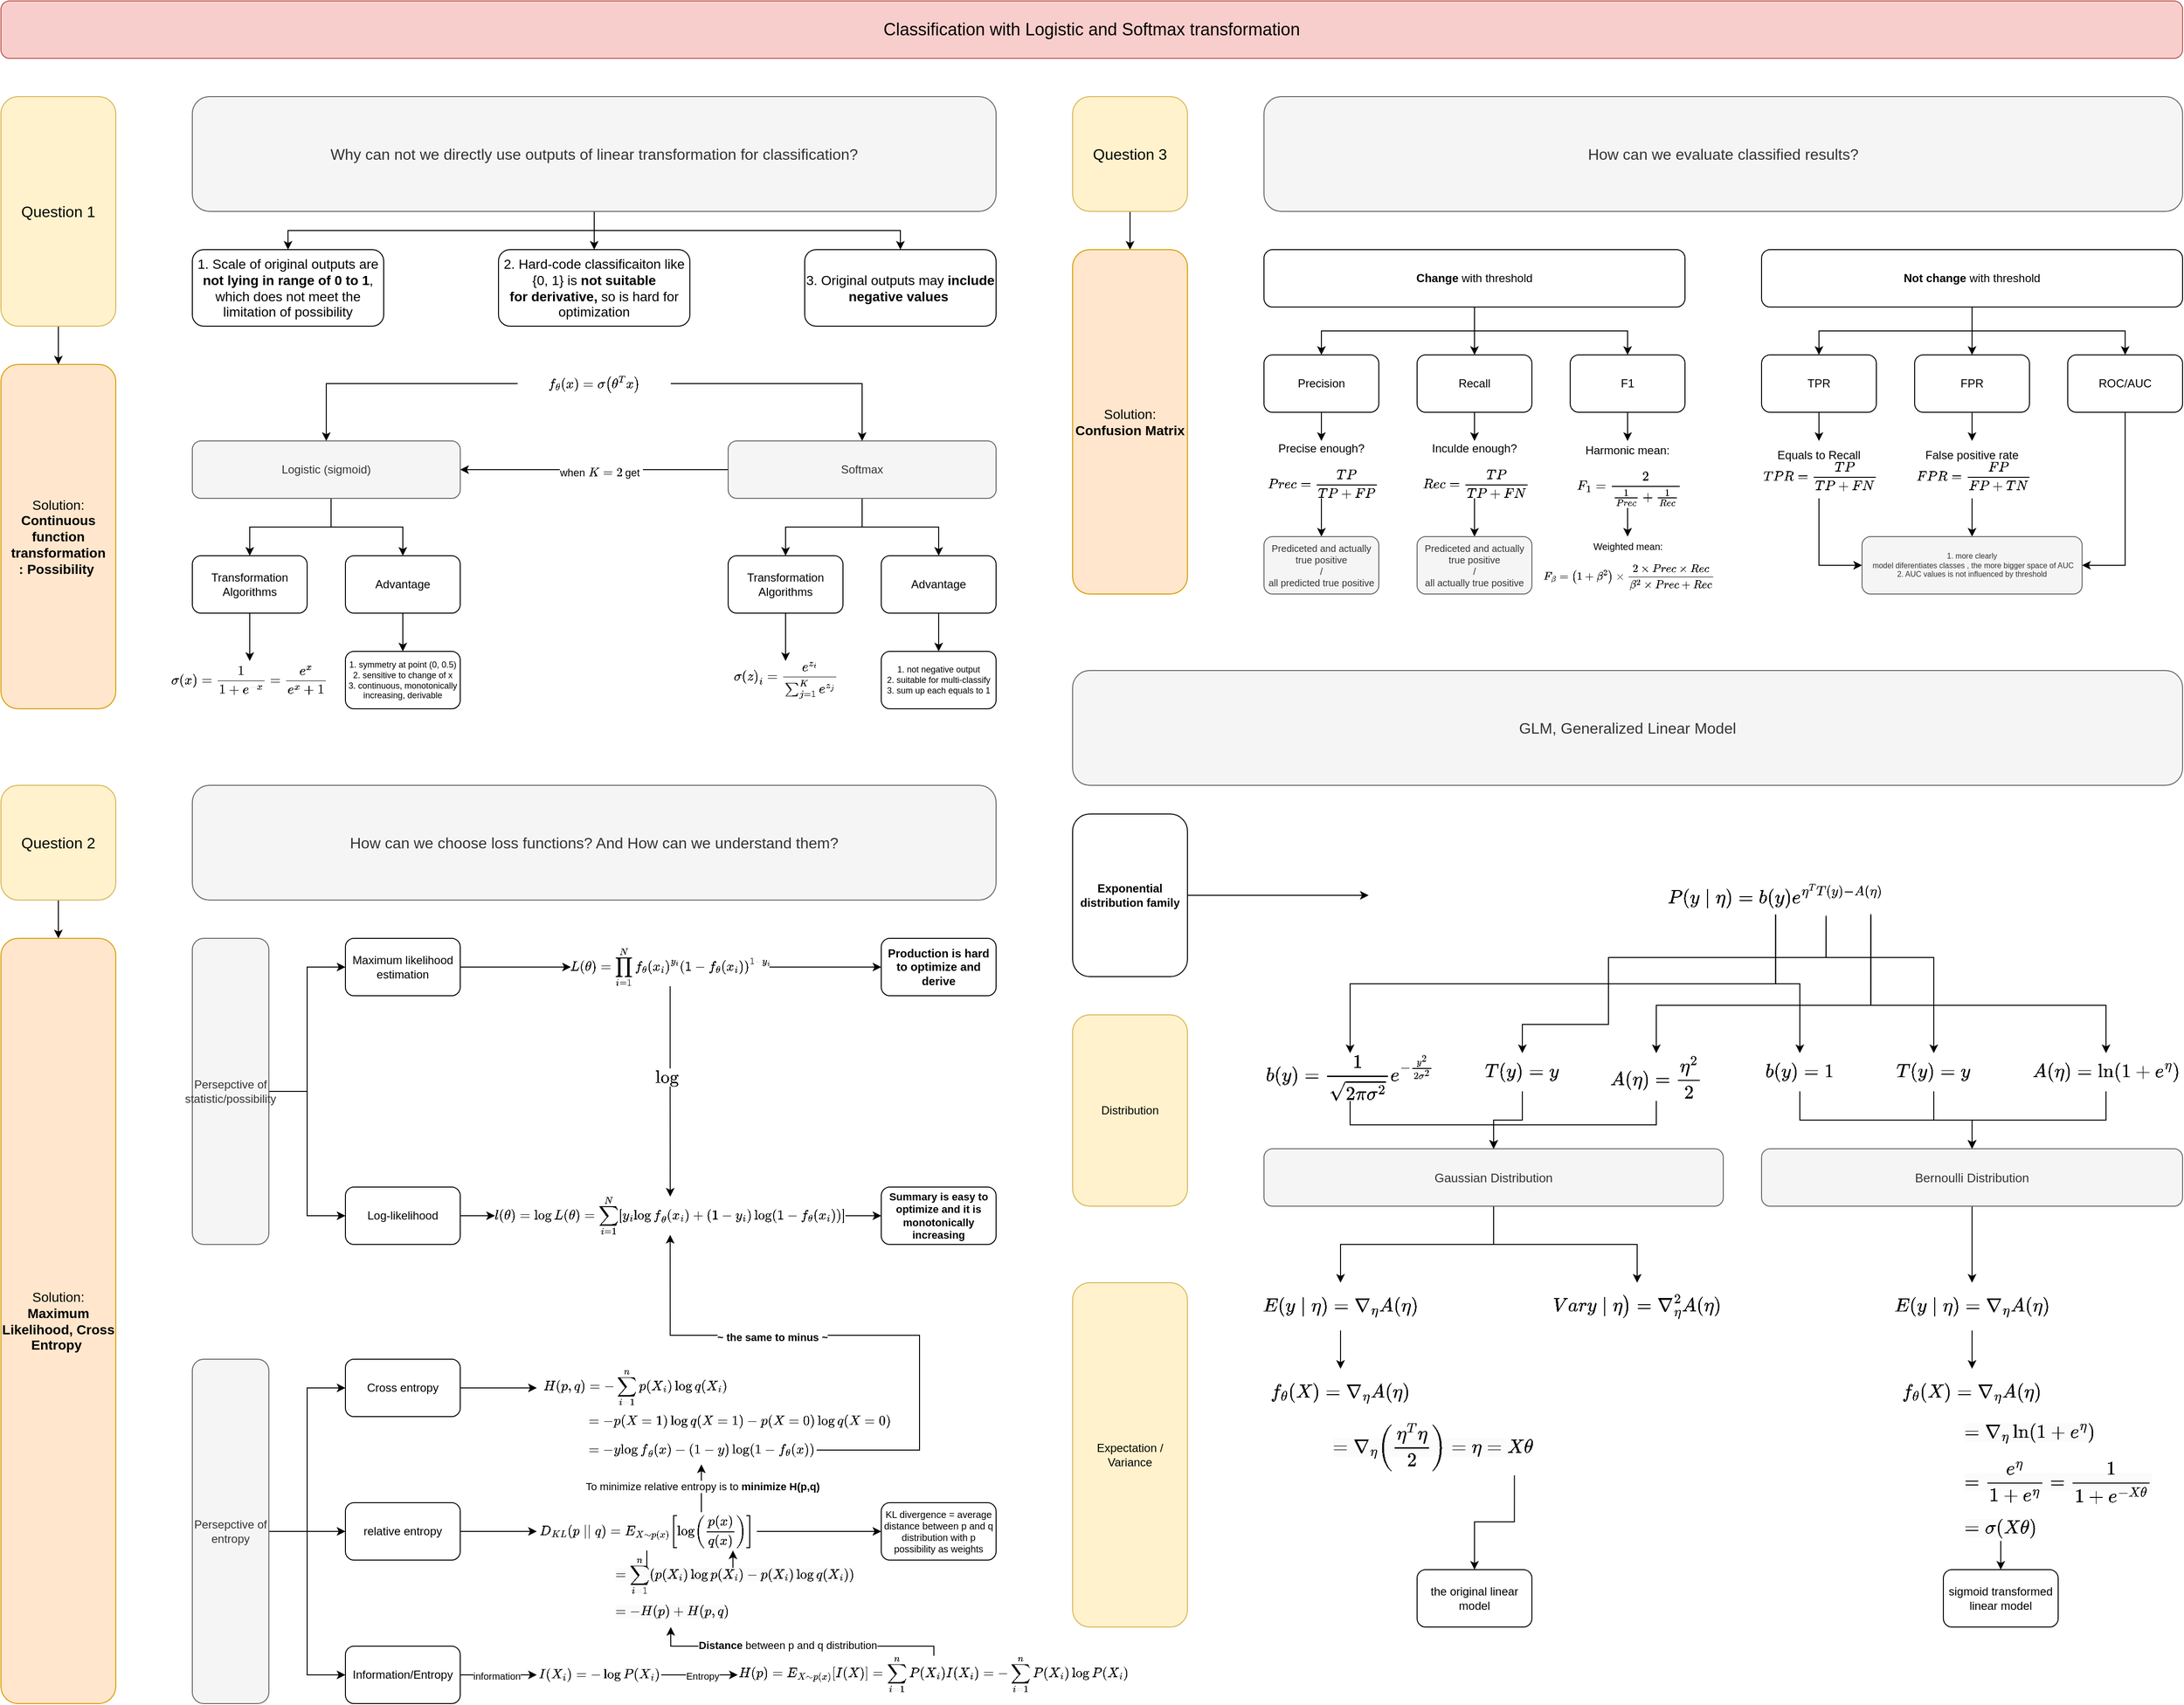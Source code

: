 <mxfile version="21.6.1" type="device">
  <diagram name="第 1 页" id="qaRzX7sJMQZzMvLnQVBK">
    <mxGraphModel dx="3015" dy="2023" grid="1" gridSize="10" guides="1" tooltips="1" connect="1" arrows="1" fold="1" page="1" pageScale="1" pageWidth="1200" pageHeight="1920" math="1" shadow="0">
      <root>
        <mxCell id="0" />
        <mxCell id="1" parent="0" />
        <mxCell id="JyESMGR1FMFt-hgIbmDr-1" value="Classification with Logistic and Softmax transformation" style="rounded=1;whiteSpace=wrap;html=1;fillColor=#f8cecc;strokeColor=#b85450;fontSize=18;" parent="1" vertex="1">
          <mxGeometry x="80" y="60" width="2280" height="60" as="geometry" />
        </mxCell>
        <mxCell id="UMIZUz7pqK34iPIecO-G-1" value="Solution: &lt;b&gt;Continuous function t&lt;/b&gt;&lt;b style=&quot;border-color: var(--border-color);&quot;&gt;ransformation&lt;/b&gt;&lt;b&gt;&lt;br&gt;: Possibility&amp;nbsp;&lt;/b&gt;" style="rounded=1;whiteSpace=wrap;html=1;fontSize=14;fillColor=#ffe6cc;strokeColor=#d79b00;" parent="1" vertex="1">
          <mxGeometry x="80" y="440" width="120" height="360" as="geometry" />
        </mxCell>
        <mxCell id="UMIZUz7pqK34iPIecO-G-20" style="edgeStyle=orthogonalEdgeStyle;rounded=0;orthogonalLoop=1;jettySize=auto;html=1;entryX=0.5;entryY=0;entryDx=0;entryDy=0;" parent="1" source="UMIZUz7pqK34iPIecO-G-2" target="UMIZUz7pqK34iPIecO-G-7" edge="1">
          <mxGeometry relative="1" as="geometry">
            <Array as="points">
              <mxPoint x="425" y="610" />
              <mxPoint x="340" y="610" />
            </Array>
          </mxGeometry>
        </mxCell>
        <mxCell id="R5TpoAec_WrSi-mY6hYa-9" style="edgeStyle=orthogonalEdgeStyle;rounded=0;orthogonalLoop=1;jettySize=auto;html=1;entryX=0.5;entryY=0;entryDx=0;entryDy=0;" parent="1" source="UMIZUz7pqK34iPIecO-G-2" target="R5TpoAec_WrSi-mY6hYa-8" edge="1">
          <mxGeometry relative="1" as="geometry">
            <Array as="points">
              <mxPoint x="425" y="610" />
              <mxPoint x="500" y="610" />
            </Array>
          </mxGeometry>
        </mxCell>
        <mxCell id="UMIZUz7pqK34iPIecO-G-2" value="Logistic (sigmoid)" style="rounded=1;whiteSpace=wrap;html=1;fillColor=#f5f5f5;fontColor=#333333;strokeColor=#666666;" parent="1" vertex="1">
          <mxGeometry x="280" y="520" width="280" height="60" as="geometry" />
        </mxCell>
        <mxCell id="R5TpoAec_WrSi-mY6hYa-14" style="edgeStyle=orthogonalEdgeStyle;rounded=0;orthogonalLoop=1;jettySize=auto;html=1;entryX=0.5;entryY=0;entryDx=0;entryDy=0;" parent="1" source="UMIZUz7pqK34iPIecO-G-3" target="R5TpoAec_WrSi-mY6hYa-13" edge="1">
          <mxGeometry relative="1" as="geometry" />
        </mxCell>
        <mxCell id="R5TpoAec_WrSi-mY6hYa-15" style="edgeStyle=orthogonalEdgeStyle;rounded=0;orthogonalLoop=1;jettySize=auto;html=1;entryX=0.5;entryY=0;entryDx=0;entryDy=0;" parent="1" source="UMIZUz7pqK34iPIecO-G-3" target="R5TpoAec_WrSi-mY6hYa-12" edge="1">
          <mxGeometry relative="1" as="geometry" />
        </mxCell>
        <mxCell id="R5TpoAec_WrSi-mY6hYa-20" style="edgeStyle=orthogonalEdgeStyle;rounded=0;orthogonalLoop=1;jettySize=auto;html=1;entryX=1;entryY=0.5;entryDx=0;entryDy=0;" parent="1" source="UMIZUz7pqK34iPIecO-G-3" target="UMIZUz7pqK34iPIecO-G-2" edge="1">
          <mxGeometry relative="1" as="geometry" />
        </mxCell>
        <mxCell id="R5TpoAec_WrSi-mY6hYa-21" value="when `K=2` get&amp;nbsp;" style="edgeLabel;html=1;align=center;verticalAlign=middle;resizable=0;points=[];" parent="R5TpoAec_WrSi-mY6hYa-20" vertex="1" connectable="0">
          <mxGeometry x="-0.051" y="3" relative="1" as="geometry">
            <mxPoint as="offset" />
          </mxGeometry>
        </mxCell>
        <mxCell id="UMIZUz7pqK34iPIecO-G-3" value="Softmax" style="rounded=1;whiteSpace=wrap;html=1;fillColor=#f5f5f5;fontColor=#333333;strokeColor=#666666;" parent="1" vertex="1">
          <mxGeometry x="840" y="520" width="280" height="60" as="geometry" />
        </mxCell>
        <mxCell id="R5TpoAec_WrSi-mY6hYa-2" value="" style="edgeStyle=orthogonalEdgeStyle;rounded=0;orthogonalLoop=1;jettySize=auto;html=1;" parent="1" source="UMIZUz7pqK34iPIecO-G-7" target="R5TpoAec_WrSi-mY6hYa-1" edge="1">
          <mxGeometry relative="1" as="geometry" />
        </mxCell>
        <mxCell id="UMIZUz7pqK34iPIecO-G-7" value="Transformation Algorithms" style="rounded=1;whiteSpace=wrap;html=1;" parent="1" vertex="1">
          <mxGeometry x="280" y="640" width="120" height="60" as="geometry" />
        </mxCell>
        <mxCell id="UMIZUz7pqK34iPIecO-G-18" value="" style="edgeStyle=orthogonalEdgeStyle;rounded=0;orthogonalLoop=1;jettySize=auto;html=1;" parent="1" source="UMIZUz7pqK34iPIecO-G-9" target="UMIZUz7pqK34iPIecO-G-1" edge="1">
          <mxGeometry relative="1" as="geometry" />
        </mxCell>
        <mxCell id="UMIZUz7pqK34iPIecO-G-9" value="Question 1" style="rounded=1;whiteSpace=wrap;html=1;fillColor=#fff2cc;strokeColor=#d6b656;fontSize=16;" parent="1" vertex="1">
          <mxGeometry x="80" y="160" width="120" height="240" as="geometry" />
        </mxCell>
        <mxCell id="UMIZUz7pqK34iPIecO-G-13" value="" style="edgeStyle=orthogonalEdgeStyle;rounded=0;orthogonalLoop=1;jettySize=auto;html=1;" parent="1" source="UMIZUz7pqK34iPIecO-G-10" target="UMIZUz7pqK34iPIecO-G-12" edge="1">
          <mxGeometry relative="1" as="geometry" />
        </mxCell>
        <mxCell id="UMIZUz7pqK34iPIecO-G-16" style="edgeStyle=orthogonalEdgeStyle;rounded=0;orthogonalLoop=1;jettySize=auto;html=1;entryX=0.5;entryY=0;entryDx=0;entryDy=0;" parent="1" source="UMIZUz7pqK34iPIecO-G-10" target="UMIZUz7pqK34iPIecO-G-14" edge="1">
          <mxGeometry relative="1" as="geometry" />
        </mxCell>
        <mxCell id="UMIZUz7pqK34iPIecO-G-17" style="edgeStyle=orthogonalEdgeStyle;rounded=0;orthogonalLoop=1;jettySize=auto;html=1;entryX=0.5;entryY=0;entryDx=0;entryDy=0;" parent="1" source="UMIZUz7pqK34iPIecO-G-10" target="UMIZUz7pqK34iPIecO-G-15" edge="1">
          <mxGeometry relative="1" as="geometry" />
        </mxCell>
        <mxCell id="UMIZUz7pqK34iPIecO-G-10" value="Why can not we directly use outputs of linear transformation for classification?" style="whiteSpace=wrap;html=1;rounded=1;fontSize=16;fillColor=#f5f5f5;fontColor=#333333;strokeColor=#666666;" parent="1" vertex="1">
          <mxGeometry x="280" y="160" width="840" height="120" as="geometry" />
        </mxCell>
        <mxCell id="UMIZUz7pqK34iPIecO-G-12" value="1. Scale of original outputs are &lt;b&gt;not lying in range of 0 to 1&lt;/b&gt;, which does not meet the limitation of possibility" style="whiteSpace=wrap;html=1;rounded=1;fontSize=14;" parent="1" vertex="1">
          <mxGeometry x="280" y="320" width="200" height="80" as="geometry" />
        </mxCell>
        <mxCell id="UMIZUz7pqK34iPIecO-G-14" value="2. Hard-code classificaiton like {0, 1} is &lt;b&gt;not suitable for&amp;nbsp;derivative, &lt;/b&gt;so is hard for optimization" style="whiteSpace=wrap;html=1;rounded=1;fontSize=14;" parent="1" vertex="1">
          <mxGeometry x="600" y="320" width="200" height="80" as="geometry" />
        </mxCell>
        <mxCell id="UMIZUz7pqK34iPIecO-G-15" value="3. Original outputs may &lt;b&gt;include negative values&amp;nbsp;&lt;/b&gt;" style="whiteSpace=wrap;html=1;rounded=1;fontSize=14;" parent="1" vertex="1">
          <mxGeometry x="920" y="320" width="200" height="80" as="geometry" />
        </mxCell>
        <mxCell id="UMIZUz7pqK34iPIecO-G-25" value="" style="edgeStyle=orthogonalEdgeStyle;rounded=0;orthogonalLoop=1;jettySize=auto;html=1;" parent="1" source="UMIZUz7pqK34iPIecO-G-21" target="UMIZUz7pqK34iPIecO-G-24" edge="1">
          <mxGeometry relative="1" as="geometry" />
        </mxCell>
        <mxCell id="UMIZUz7pqK34iPIecO-G-21" value="Question 2" style="rounded=1;whiteSpace=wrap;html=1;fillColor=#fff2cc;strokeColor=#d6b656;fontSize=16;" parent="1" vertex="1">
          <mxGeometry x="80" y="880" width="120" height="120" as="geometry" />
        </mxCell>
        <mxCell id="UMIZUz7pqK34iPIecO-G-23" value="How can we choose loss functions? And How can we understand them?" style="whiteSpace=wrap;html=1;rounded=1;fontSize=16;fillColor=#f5f5f5;fontColor=#333333;strokeColor=#666666;" parent="1" vertex="1">
          <mxGeometry x="280" y="880" width="840" height="120" as="geometry" />
        </mxCell>
        <mxCell id="UMIZUz7pqK34iPIecO-G-24" value="Solution: &lt;b&gt;Maximum Likelihood, Cross Entropy&amp;nbsp;&lt;/b&gt;" style="rounded=1;whiteSpace=wrap;html=1;fontSize=14;fillColor=#ffe6cc;strokeColor=#d79b00;" parent="1" vertex="1">
          <mxGeometry x="80" y="1040" width="120" height="800" as="geometry" />
        </mxCell>
        <mxCell id="UMIZUz7pqK34iPIecO-G-29" value="" style="edgeStyle=orthogonalEdgeStyle;rounded=0;orthogonalLoop=1;jettySize=auto;html=1;" parent="1" source="UMIZUz7pqK34iPIecO-G-26" target="UMIZUz7pqK34iPIecO-G-28" edge="1">
          <mxGeometry relative="1" as="geometry" />
        </mxCell>
        <mxCell id="UMIZUz7pqK34iPIecO-G-26" value="Question 3" style="rounded=1;whiteSpace=wrap;html=1;fillColor=#fff2cc;strokeColor=#d6b656;fontSize=16;" parent="1" vertex="1">
          <mxGeometry x="1200" y="160" width="120" height="120" as="geometry" />
        </mxCell>
        <mxCell id="UMIZUz7pqK34iPIecO-G-27" value="How can we evaluate classified results?" style="whiteSpace=wrap;html=1;rounded=1;fontSize=16;fillColor=#f5f5f5;fontColor=#333333;strokeColor=#666666;" parent="1" vertex="1">
          <mxGeometry x="1400" y="160" width="960" height="120" as="geometry" />
        </mxCell>
        <mxCell id="UMIZUz7pqK34iPIecO-G-28" value="Solution: &lt;b&gt;Confusion Matrix&lt;/b&gt;" style="rounded=1;whiteSpace=wrap;html=1;fontSize=14;fillColor=#ffe6cc;strokeColor=#d79b00;" parent="1" vertex="1">
          <mxGeometry x="1200" y="320" width="120" height="360" as="geometry" />
        </mxCell>
        <mxCell id="UMIZUz7pqK34iPIecO-G-31" value="GLM, Generalized Linear Model" style="whiteSpace=wrap;html=1;rounded=1;fontSize=16;fillColor=#f5f5f5;fontColor=#333333;strokeColor=#666666;" parent="1" vertex="1">
          <mxGeometry x="1200" y="760" width="1160" height="120" as="geometry" />
        </mxCell>
        <mxCell id="R5TpoAec_WrSi-mY6hYa-1" value="`sigma(x)=1/(1+e^(-x))=e^x/(e^x+1)`" style="text;html=1;strokeColor=none;fillColor=none;align=center;verticalAlign=middle;whiteSpace=wrap;rounded=0;" parent="1" vertex="1">
          <mxGeometry x="255" y="750" width="170" height="40" as="geometry" />
        </mxCell>
        <mxCell id="R5TpoAec_WrSi-mY6hYa-29" style="edgeStyle=orthogonalEdgeStyle;rounded=0;orthogonalLoop=1;jettySize=auto;html=1;entryX=0.5;entryY=0;entryDx=0;entryDy=0;" parent="1" source="R5TpoAec_WrSi-mY6hYa-3" target="UMIZUz7pqK34iPIecO-G-2" edge="1">
          <mxGeometry relative="1" as="geometry" />
        </mxCell>
        <mxCell id="R5TpoAec_WrSi-mY6hYa-30" style="edgeStyle=orthogonalEdgeStyle;rounded=0;orthogonalLoop=1;jettySize=auto;html=1;entryX=0.5;entryY=0;entryDx=0;entryDy=0;" parent="1" source="R5TpoAec_WrSi-mY6hYa-3" target="UMIZUz7pqK34iPIecO-G-3" edge="1">
          <mxGeometry relative="1" as="geometry" />
        </mxCell>
        <mxCell id="R5TpoAec_WrSi-mY6hYa-3" value="`f_theta(x)=sigma(theta^Tx)`" style="text;html=1;strokeColor=none;fillColor=none;align=center;verticalAlign=middle;whiteSpace=wrap;rounded=0;" parent="1" vertex="1">
          <mxGeometry x="620" y="440" width="160" height="40" as="geometry" />
        </mxCell>
        <mxCell id="R5TpoAec_WrSi-mY6hYa-11" value="" style="edgeStyle=orthogonalEdgeStyle;rounded=0;orthogonalLoop=1;jettySize=auto;html=1;" parent="1" source="R5TpoAec_WrSi-mY6hYa-8" target="R5TpoAec_WrSi-mY6hYa-10" edge="1">
          <mxGeometry relative="1" as="geometry" />
        </mxCell>
        <mxCell id="R5TpoAec_WrSi-mY6hYa-8" value="Advantage" style="rounded=1;whiteSpace=wrap;html=1;" parent="1" vertex="1">
          <mxGeometry x="440" y="640" width="120" height="60" as="geometry" />
        </mxCell>
        <mxCell id="R5TpoAec_WrSi-mY6hYa-10" value="1. symmetry at point (0, 0.5)&lt;br style=&quot;font-size: 9px;&quot;&gt;2. sensitive to change of x&lt;br style=&quot;font-size: 9px;&quot;&gt;3. continuous,&amp;nbsp;monotonically increasing, derivable" style="rounded=1;whiteSpace=wrap;html=1;fontSize=9;" parent="1" vertex="1">
          <mxGeometry x="440" y="740" width="120" height="60" as="geometry" />
        </mxCell>
        <mxCell id="R5TpoAec_WrSi-mY6hYa-19" value="" style="edgeStyle=orthogonalEdgeStyle;rounded=0;orthogonalLoop=1;jettySize=auto;html=1;" parent="1" source="R5TpoAec_WrSi-mY6hYa-12" target="R5TpoAec_WrSi-mY6hYa-18" edge="1">
          <mxGeometry relative="1" as="geometry" />
        </mxCell>
        <mxCell id="R5TpoAec_WrSi-mY6hYa-12" value="Advantage" style="rounded=1;whiteSpace=wrap;html=1;" parent="1" vertex="1">
          <mxGeometry x="1000" y="640" width="120" height="60" as="geometry" />
        </mxCell>
        <mxCell id="R5TpoAec_WrSi-mY6hYa-17" value="" style="edgeStyle=orthogonalEdgeStyle;rounded=0;orthogonalLoop=1;jettySize=auto;html=1;" parent="1" source="R5TpoAec_WrSi-mY6hYa-13" target="R5TpoAec_WrSi-mY6hYa-16" edge="1">
          <mxGeometry relative="1" as="geometry" />
        </mxCell>
        <mxCell id="R5TpoAec_WrSi-mY6hYa-13" value="Transformation Algorithms" style="rounded=1;whiteSpace=wrap;html=1;" parent="1" vertex="1">
          <mxGeometry x="840" y="640" width="120" height="60" as="geometry" />
        </mxCell>
        <mxCell id="R5TpoAec_WrSi-mY6hYa-16" value="`sigma(z)_i=e^(z_i)/(sum_(j=1)^Ke^(z_j))`" style="text;html=1;strokeColor=none;fillColor=none;align=center;verticalAlign=middle;whiteSpace=wrap;rounded=0;" parent="1" vertex="1">
          <mxGeometry x="837.5" y="750" width="125" height="40" as="geometry" />
        </mxCell>
        <mxCell id="R5TpoAec_WrSi-mY6hYa-18" value="1. not negative output&lt;br style=&quot;font-size: 9px;&quot;&gt;2. suitable for multi-classify&lt;br style=&quot;font-size: 9px;&quot;&gt;3. sum up each equals to 1" style="rounded=1;whiteSpace=wrap;html=1;fontSize=9;" parent="1" vertex="1">
          <mxGeometry x="1000" y="740" width="120" height="60" as="geometry" />
        </mxCell>
        <mxCell id="R5TpoAec_WrSi-mY6hYa-45" style="edgeStyle=orthogonalEdgeStyle;rounded=0;orthogonalLoop=1;jettySize=auto;html=1;entryX=0;entryY=0.5;entryDx=0;entryDy=0;" parent="1" source="R5TpoAec_WrSi-mY6hYa-22" target="R5TpoAec_WrSi-mY6hYa-23" edge="1">
          <mxGeometry relative="1" as="geometry" />
        </mxCell>
        <mxCell id="R5TpoAec_WrSi-mY6hYa-46" style="edgeStyle=orthogonalEdgeStyle;rounded=0;orthogonalLoop=1;jettySize=auto;html=1;entryX=0;entryY=0.5;entryDx=0;entryDy=0;" parent="1" source="R5TpoAec_WrSi-mY6hYa-22" target="R5TpoAec_WrSi-mY6hYa-33" edge="1">
          <mxGeometry relative="1" as="geometry" />
        </mxCell>
        <mxCell id="R5TpoAec_WrSi-mY6hYa-22" value="Persepctive of statistic/possibility" style="rounded=1;whiteSpace=wrap;html=1;fillColor=#f5f5f5;fontColor=#333333;strokeColor=#666666;" parent="1" vertex="1">
          <mxGeometry x="280" y="1040" width="80" height="320" as="geometry" />
        </mxCell>
        <mxCell id="R5TpoAec_WrSi-mY6hYa-26" value="" style="edgeStyle=orthogonalEdgeStyle;rounded=0;orthogonalLoop=1;jettySize=auto;html=1;" parent="1" source="R5TpoAec_WrSi-mY6hYa-23" target="R5TpoAec_WrSi-mY6hYa-25" edge="1">
          <mxGeometry relative="1" as="geometry" />
        </mxCell>
        <mxCell id="R5TpoAec_WrSi-mY6hYa-23" value="Maximum likelihood estimation" style="rounded=1;whiteSpace=wrap;html=1;" parent="1" vertex="1">
          <mxGeometry x="440" y="1040" width="120" height="60" as="geometry" />
        </mxCell>
        <mxCell id="R5TpoAec_WrSi-mY6hYa-32" value="" style="edgeStyle=orthogonalEdgeStyle;rounded=0;orthogonalLoop=1;jettySize=auto;html=1;" parent="1" source="R5TpoAec_WrSi-mY6hYa-25" target="R5TpoAec_WrSi-mY6hYa-31" edge="1">
          <mxGeometry relative="1" as="geometry" />
        </mxCell>
        <mxCell id="R5TpoAec_WrSi-mY6hYa-39" value="" style="edgeStyle=orthogonalEdgeStyle;rounded=0;orthogonalLoop=1;jettySize=auto;html=1;" parent="1" source="R5TpoAec_WrSi-mY6hYa-25" target="R5TpoAec_WrSi-mY6hYa-36" edge="1">
          <mxGeometry relative="1" as="geometry" />
        </mxCell>
        <mxCell id="R5TpoAec_WrSi-mY6hYa-42" value="`log`" style="edgeLabel;html=1;align=center;verticalAlign=middle;resizable=0;points=[];fontSize=16;" parent="R5TpoAec_WrSi-mY6hYa-39" vertex="1" connectable="0">
          <mxGeometry x="-0.135" y="-3" relative="1" as="geometry">
            <mxPoint as="offset" />
          </mxGeometry>
        </mxCell>
        <mxCell id="R5TpoAec_WrSi-mY6hYa-25" value="`L(theta)=prod_(i=1)^Nf_theta(x_i)^(y_i)(1-f_theta(x_i))^(1-y_i)`" style="text;html=1;strokeColor=none;fillColor=none;align=center;verticalAlign=middle;whiteSpace=wrap;rounded=0;fontSize=12;" parent="1" vertex="1">
          <mxGeometry x="675.63" y="1050" width="207.5" height="40" as="geometry" />
        </mxCell>
        <mxCell id="R5TpoAec_WrSi-mY6hYa-31" value="&lt;b&gt;Production is hard to optimize and derive&lt;/b&gt;" style="rounded=1;whiteSpace=wrap;html=1;" parent="1" vertex="1">
          <mxGeometry x="1000" y="1040" width="120" height="60" as="geometry" />
        </mxCell>
        <mxCell id="R5TpoAec_WrSi-mY6hYa-44" value="" style="edgeStyle=orthogonalEdgeStyle;rounded=0;orthogonalLoop=1;jettySize=auto;html=1;" parent="1" source="R5TpoAec_WrSi-mY6hYa-33" target="R5TpoAec_WrSi-mY6hYa-36" edge="1">
          <mxGeometry relative="1" as="geometry" />
        </mxCell>
        <mxCell id="R5TpoAec_WrSi-mY6hYa-33" value="Log-likelihood" style="rounded=1;whiteSpace=wrap;html=1;" parent="1" vertex="1">
          <mxGeometry x="440" y="1300" width="120" height="60" as="geometry" />
        </mxCell>
        <mxCell id="R5TpoAec_WrSi-mY6hYa-41" value="" style="edgeStyle=orthogonalEdgeStyle;rounded=0;orthogonalLoop=1;jettySize=auto;html=1;" parent="1" source="R5TpoAec_WrSi-mY6hYa-36" target="R5TpoAec_WrSi-mY6hYa-40" edge="1">
          <mxGeometry relative="1" as="geometry" />
        </mxCell>
        <mxCell id="R5TpoAec_WrSi-mY6hYa-36" value="`l(theta)=logL(theta)=sum_(i=1)^N[y_ilogf_theta(x_i)+(1-y_i)log(1-f_theta(x_i))]`" style="text;html=1;strokeColor=none;fillColor=none;align=center;verticalAlign=middle;whiteSpace=wrap;rounded=0;fontSize=12;" parent="1" vertex="1">
          <mxGeometry x="596.25" y="1310" width="366.25" height="40" as="geometry" />
        </mxCell>
        <mxCell id="R5TpoAec_WrSi-mY6hYa-40" value="&lt;b style=&quot;font-size: 11px;&quot;&gt;Summary is easy to optimize and it is monotonically increasing&lt;/b&gt;" style="rounded=1;whiteSpace=wrap;html=1;fontSize=11;" parent="1" vertex="1">
          <mxGeometry x="1000" y="1300" width="120" height="60" as="geometry" />
        </mxCell>
        <mxCell id="R5TpoAec_WrSi-mY6hYa-51" style="edgeStyle=orthogonalEdgeStyle;rounded=0;orthogonalLoop=1;jettySize=auto;html=1;entryX=0;entryY=0.5;entryDx=0;entryDy=0;" parent="1" source="R5TpoAec_WrSi-mY6hYa-43" target="R5TpoAec_WrSi-mY6hYa-48" edge="1">
          <mxGeometry relative="1" as="geometry" />
        </mxCell>
        <mxCell id="R5TpoAec_WrSi-mY6hYa-52" style="edgeStyle=orthogonalEdgeStyle;rounded=0;orthogonalLoop=1;jettySize=auto;html=1;entryX=0;entryY=0.5;entryDx=0;entryDy=0;" parent="1" source="R5TpoAec_WrSi-mY6hYa-43" target="R5TpoAec_WrSi-mY6hYa-49" edge="1">
          <mxGeometry relative="1" as="geometry" />
        </mxCell>
        <mxCell id="R5TpoAec_WrSi-mY6hYa-53" style="edgeStyle=orthogonalEdgeStyle;rounded=0;orthogonalLoop=1;jettySize=auto;html=1;entryX=0;entryY=0.5;entryDx=0;entryDy=0;" parent="1" source="R5TpoAec_WrSi-mY6hYa-43" target="R5TpoAec_WrSi-mY6hYa-50" edge="1">
          <mxGeometry relative="1" as="geometry" />
        </mxCell>
        <mxCell id="R5TpoAec_WrSi-mY6hYa-43" value="Persepctive of entropy" style="rounded=1;whiteSpace=wrap;html=1;fillColor=#f5f5f5;fontColor=#333333;strokeColor=#666666;" parent="1" vertex="1">
          <mxGeometry x="280" y="1480" width="80" height="360" as="geometry" />
        </mxCell>
        <mxCell id="R5TpoAec_WrSi-mY6hYa-56" value="" style="edgeStyle=orthogonalEdgeStyle;rounded=0;orthogonalLoop=1;jettySize=auto;html=1;" parent="1" source="R5TpoAec_WrSi-mY6hYa-48" target="R5TpoAec_WrSi-mY6hYa-54" edge="1">
          <mxGeometry relative="1" as="geometry" />
        </mxCell>
        <mxCell id="R5TpoAec_WrSi-mY6hYa-58" value="information" style="edgeLabel;html=1;align=center;verticalAlign=middle;resizable=0;points=[];fontSize=10;" parent="R5TpoAec_WrSi-mY6hYa-56" vertex="1" connectable="0">
          <mxGeometry x="-0.058" y="-1" relative="1" as="geometry">
            <mxPoint as="offset" />
          </mxGeometry>
        </mxCell>
        <mxCell id="R5TpoAec_WrSi-mY6hYa-48" value="Information/Entropy" style="rounded=1;whiteSpace=wrap;html=1;" parent="1" vertex="1">
          <mxGeometry x="440" y="1780" width="120" height="60" as="geometry" />
        </mxCell>
        <mxCell id="R5TpoAec_WrSi-mY6hYa-68" value="" style="edgeStyle=orthogonalEdgeStyle;rounded=0;orthogonalLoop=1;jettySize=auto;html=1;" parent="1" source="R5TpoAec_WrSi-mY6hYa-49" target="R5TpoAec_WrSi-mY6hYa-63" edge="1">
          <mxGeometry relative="1" as="geometry" />
        </mxCell>
        <mxCell id="R5TpoAec_WrSi-mY6hYa-49" value="Cross entropy" style="rounded=1;whiteSpace=wrap;html=1;" parent="1" vertex="1">
          <mxGeometry x="440" y="1480" width="120" height="60" as="geometry" />
        </mxCell>
        <mxCell id="R5TpoAec_WrSi-mY6hYa-62" value="" style="edgeStyle=orthogonalEdgeStyle;rounded=0;orthogonalLoop=1;jettySize=auto;html=1;" parent="1" source="R5TpoAec_WrSi-mY6hYa-50" target="R5TpoAec_WrSi-mY6hYa-60" edge="1">
          <mxGeometry relative="1" as="geometry" />
        </mxCell>
        <mxCell id="R5TpoAec_WrSi-mY6hYa-50" value="relative entropy" style="rounded=1;whiteSpace=wrap;html=1;" parent="1" vertex="1">
          <mxGeometry x="440" y="1630" width="120" height="60" as="geometry" />
        </mxCell>
        <mxCell id="R5TpoAec_WrSi-mY6hYa-57" value="" style="edgeStyle=orthogonalEdgeStyle;rounded=0;orthogonalLoop=1;jettySize=auto;html=1;" parent="1" source="R5TpoAec_WrSi-mY6hYa-54" target="R5TpoAec_WrSi-mY6hYa-55" edge="1">
          <mxGeometry relative="1" as="geometry" />
        </mxCell>
        <mxCell id="R5TpoAec_WrSi-mY6hYa-59" value="Entropy" style="edgeLabel;html=1;align=center;verticalAlign=middle;resizable=0;points=[];fontSize=10;" parent="R5TpoAec_WrSi-mY6hYa-57" vertex="1" connectable="0">
          <mxGeometry x="0.067" y="-1" relative="1" as="geometry">
            <mxPoint as="offset" />
          </mxGeometry>
        </mxCell>
        <mxCell id="R5TpoAec_WrSi-mY6hYa-54" value="`I(X_i)=-logP(X_i)`" style="text;html=1;strokeColor=none;fillColor=none;align=center;verticalAlign=middle;whiteSpace=wrap;rounded=0;fontSize=12;" parent="1" vertex="1">
          <mxGeometry x="640" y="1790" width="130" height="40" as="geometry" />
        </mxCell>
        <mxCell id="R5TpoAec_WrSi-mY6hYa-74" style="edgeStyle=orthogonalEdgeStyle;rounded=0;orthogonalLoop=1;jettySize=auto;html=1;entryX=0.5;entryY=1;entryDx=0;entryDy=0;" parent="1" source="R5TpoAec_WrSi-mY6hYa-55" target="R5TpoAec_WrSi-mY6hYa-73" edge="1">
          <mxGeometry relative="1" as="geometry">
            <Array as="points">
              <mxPoint x="1055" y="1780" />
              <mxPoint x="780" y="1780" />
            </Array>
          </mxGeometry>
        </mxCell>
        <mxCell id="R5TpoAec_WrSi-mY6hYa-75" value="&lt;b&gt;Distance&lt;/b&gt; between p and q distribution" style="edgeLabel;html=1;align=center;verticalAlign=middle;resizable=0;points=[];" parent="R5TpoAec_WrSi-mY6hYa-74" vertex="1" connectable="0">
          <mxGeometry x="0.068" y="-1" relative="1" as="geometry">
            <mxPoint as="offset" />
          </mxGeometry>
        </mxCell>
        <mxCell id="R5TpoAec_WrSi-mY6hYa-55" value="`H(p)=E_(X~p(x))[I(X)]=sum_(i=1)^nP(X_i)I(X_i)=-sum_(i=1)^nP(X_i)logP(X_i)`" style="text;html=1;strokeColor=none;fillColor=none;align=center;verticalAlign=middle;whiteSpace=wrap;rounded=0;fontSize=12;" parent="1" vertex="1">
          <mxGeometry x="850" y="1790" width="410" height="40" as="geometry" />
        </mxCell>
        <mxCell id="R5TpoAec_WrSi-mY6hYa-71" value="" style="edgeStyle=orthogonalEdgeStyle;rounded=0;orthogonalLoop=1;jettySize=auto;html=1;" parent="1" source="R5TpoAec_WrSi-mY6hYa-60" target="R5TpoAec_WrSi-mY6hYa-65" edge="1">
          <mxGeometry relative="1" as="geometry">
            <Array as="points">
              <mxPoint x="812" y="1620" />
              <mxPoint x="812" y="1620" />
            </Array>
          </mxGeometry>
        </mxCell>
        <mxCell id="R5TpoAec_WrSi-mY6hYa-77" value="To minimize relative entropy is to &lt;b&gt;minimize H(p,q)&lt;/b&gt;" style="edgeLabel;html=1;align=center;verticalAlign=middle;resizable=0;points=[];" parent="R5TpoAec_WrSi-mY6hYa-71" vertex="1" connectable="0">
          <mxGeometry x="0.082" y="-1" relative="1" as="geometry">
            <mxPoint as="offset" />
          </mxGeometry>
        </mxCell>
        <mxCell id="R5TpoAec_WrSi-mY6hYa-66" value="" style="group" parent="1" vertex="1" connectable="0">
          <mxGeometry x="640" y="1490" width="372.49" height="100" as="geometry" />
        </mxCell>
        <mxCell id="R5TpoAec_WrSi-mY6hYa-63" value="`H(p,q)=-sum_(i=1)^np(X_i)logq(X_i)`" style="text;html=1;strokeColor=none;fillColor=none;align=center;verticalAlign=middle;whiteSpace=wrap;rounded=0;fontSize=12;" parent="R5TpoAec_WrSi-mY6hYa-66" vertex="1">
          <mxGeometry width="205.62" height="40" as="geometry" />
        </mxCell>
        <mxCell id="R5TpoAec_WrSi-mY6hYa-64" value="`=-p(X=1)logq(X=1)-p(X=0)logq(X=0)&lt;br&gt;`" style="text;html=1;strokeColor=none;fillColor=none;align=center;verticalAlign=middle;whiteSpace=wrap;rounded=0;" parent="R5TpoAec_WrSi-mY6hYa-66" vertex="1">
          <mxGeometry x="52.49" y="40" width="320" height="30" as="geometry" />
        </mxCell>
        <mxCell id="R5TpoAec_WrSi-mY6hYa-65" value="`=-ylogf_theta(x)-(1-y)log(1-f_theta(x))&lt;br&gt;`" style="text;html=1;strokeColor=none;fillColor=none;align=center;verticalAlign=middle;whiteSpace=wrap;rounded=0;" parent="R5TpoAec_WrSi-mY6hYa-66" vertex="1">
          <mxGeometry x="52.49" y="70" width="240" height="30" as="geometry" />
        </mxCell>
        <mxCell id="R5TpoAec_WrSi-mY6hYa-76" value="" style="group" parent="1" vertex="1" connectable="0">
          <mxGeometry x="640" y="1640" width="330" height="120" as="geometry" />
        </mxCell>
        <mxCell id="R5TpoAec_WrSi-mY6hYa-81" value="" style="edgeStyle=orthogonalEdgeStyle;rounded=0;orthogonalLoop=1;jettySize=auto;html=1;" parent="R5TpoAec_WrSi-mY6hYa-76" source="R5TpoAec_WrSi-mY6hYa-60" target="R5TpoAec_WrSi-mY6hYa-72" edge="1">
          <mxGeometry relative="1" as="geometry" />
        </mxCell>
        <mxCell id="R5TpoAec_WrSi-mY6hYa-60" value="`D_(KL)(p||q)=E_(X~p(x))[log((p(x))/(q(x)))]`" style="text;html=1;strokeColor=none;fillColor=none;align=center;verticalAlign=middle;whiteSpace=wrap;rounded=0;fontSize=12;" parent="R5TpoAec_WrSi-mY6hYa-76" vertex="1">
          <mxGeometry width="230" height="40" as="geometry" />
        </mxCell>
        <mxCell id="R5TpoAec_WrSi-mY6hYa-72" value="&lt;span style=&quot;color: rgb(0, 0, 0); font-family: Helvetica; font-size: 12px; font-style: normal; font-variant-ligatures: normal; font-variant-caps: normal; font-weight: 400; letter-spacing: normal; orphans: 2; text-align: center; text-indent: 0px; text-transform: none; widows: 2; word-spacing: 0px; -webkit-text-stroke-width: 0px; background-color: rgb(251, 251, 251); text-decoration-thickness: initial; text-decoration-style: initial; text-decoration-color: initial; float: none; display: inline !important;&quot;&gt;`=sum_(i=1)^n(p(X_i)logp(X_i)-p(X_i)logq(X_i))`&lt;/span&gt;" style="text;whiteSpace=wrap;html=1;" parent="R5TpoAec_WrSi-mY6hYa-76" vertex="1">
          <mxGeometry x="80" y="40" width="250" height="50" as="geometry" />
        </mxCell>
        <mxCell id="R5TpoAec_WrSi-mY6hYa-73" value="&lt;span style=&quot;color: rgb(0, 0, 0); font-family: Helvetica; font-size: 12px; font-style: normal; font-variant-ligatures: normal; font-variant-caps: normal; font-weight: 400; letter-spacing: normal; orphans: 2; text-align: center; text-indent: 0px; text-transform: none; widows: 2; word-spacing: 0px; -webkit-text-stroke-width: 0px; background-color: rgb(251, 251, 251); text-decoration-thickness: initial; text-decoration-style: initial; text-decoration-color: initial; float: none; display: inline !important;&quot;&gt;`=-H(p)+H(p,q)`&lt;/span&gt;" style="text;whiteSpace=wrap;html=1;" parent="R5TpoAec_WrSi-mY6hYa-76" vertex="1">
          <mxGeometry x="80" y="90" width="120" height="30" as="geometry" />
        </mxCell>
        <mxCell id="R5TpoAec_WrSi-mY6hYa-78" style="edgeStyle=orthogonalEdgeStyle;rounded=0;orthogonalLoop=1;jettySize=auto;html=1;entryX=0.5;entryY=1;entryDx=0;entryDy=0;" parent="1" source="R5TpoAec_WrSi-mY6hYa-65" target="R5TpoAec_WrSi-mY6hYa-36" edge="1">
          <mxGeometry relative="1" as="geometry">
            <Array as="points">
              <mxPoint x="1040" y="1575" />
              <mxPoint x="1040" y="1455" />
              <mxPoint x="779" y="1455" />
            </Array>
          </mxGeometry>
        </mxCell>
        <mxCell id="R5TpoAec_WrSi-mY6hYa-79" value="~ the same to minus ~" style="edgeLabel;html=1;align=center;verticalAlign=middle;resizable=0;points=[];fontStyle=1" parent="R5TpoAec_WrSi-mY6hYa-78" vertex="1" connectable="0">
          <mxGeometry x="0.286" y="2" relative="1" as="geometry">
            <mxPoint as="offset" />
          </mxGeometry>
        </mxCell>
        <mxCell id="R5TpoAec_WrSi-mY6hYa-80" value="KL divergence = average distance between p and q distribution with p possibility as weights" style="rounded=1;whiteSpace=wrap;html=1;fontSize=10;" parent="1" vertex="1">
          <mxGeometry x="1000" y="1630" width="120" height="60" as="geometry" />
        </mxCell>
        <mxCell id="R5TpoAec_WrSi-mY6hYa-82" style="edgeStyle=orthogonalEdgeStyle;rounded=0;orthogonalLoop=1;jettySize=auto;html=1;entryX=0;entryY=0.5;entryDx=0;entryDy=0;" parent="1" source="R5TpoAec_WrSi-mY6hYa-60" target="R5TpoAec_WrSi-mY6hYa-80" edge="1">
          <mxGeometry relative="1" as="geometry" />
        </mxCell>
        <mxCell id="5nhxqrjS_zlIyTkfBuJ_-8" value="" style="edgeStyle=orthogonalEdgeStyle;rounded=0;orthogonalLoop=1;jettySize=auto;html=1;" edge="1" parent="1" source="5nhxqrjS_zlIyTkfBuJ_-1" target="5nhxqrjS_zlIyTkfBuJ_-7">
          <mxGeometry relative="1" as="geometry" />
        </mxCell>
        <mxCell id="5nhxqrjS_zlIyTkfBuJ_-1" value="Precision" style="rounded=1;whiteSpace=wrap;html=1;" vertex="1" parent="1">
          <mxGeometry x="1400" y="430" width="120" height="60" as="geometry" />
        </mxCell>
        <mxCell id="5nhxqrjS_zlIyTkfBuJ_-4" style="edgeStyle=orthogonalEdgeStyle;rounded=0;orthogonalLoop=1;jettySize=auto;html=1;entryX=0.5;entryY=0;entryDx=0;entryDy=0;" edge="1" parent="1" source="5nhxqrjS_zlIyTkfBuJ_-2" target="5nhxqrjS_zlIyTkfBuJ_-1">
          <mxGeometry relative="1" as="geometry" />
        </mxCell>
        <mxCell id="5nhxqrjS_zlIyTkfBuJ_-6" style="edgeStyle=orthogonalEdgeStyle;rounded=0;orthogonalLoop=1;jettySize=auto;html=1;entryX=0.5;entryY=0;entryDx=0;entryDy=0;" edge="1" parent="1" source="5nhxqrjS_zlIyTkfBuJ_-2" target="5nhxqrjS_zlIyTkfBuJ_-5">
          <mxGeometry relative="1" as="geometry" />
        </mxCell>
        <mxCell id="5nhxqrjS_zlIyTkfBuJ_-17" style="edgeStyle=orthogonalEdgeStyle;rounded=0;orthogonalLoop=1;jettySize=auto;html=1;entryX=0.5;entryY=0;entryDx=0;entryDy=0;" edge="1" parent="1" source="5nhxqrjS_zlIyTkfBuJ_-2" target="5nhxqrjS_zlIyTkfBuJ_-15">
          <mxGeometry relative="1" as="geometry" />
        </mxCell>
        <mxCell id="5nhxqrjS_zlIyTkfBuJ_-2" value="&lt;b&gt;Change &lt;/b&gt;with threshold" style="rounded=1;whiteSpace=wrap;html=1;" vertex="1" parent="1">
          <mxGeometry x="1400" y="320" width="440" height="60" as="geometry" />
        </mxCell>
        <mxCell id="5nhxqrjS_zlIyTkfBuJ_-21" style="edgeStyle=orthogonalEdgeStyle;rounded=0;orthogonalLoop=1;jettySize=auto;html=1;entryX=0.5;entryY=0;entryDx=0;entryDy=0;" edge="1" parent="1" source="5nhxqrjS_zlIyTkfBuJ_-3" target="5nhxqrjS_zlIyTkfBuJ_-18">
          <mxGeometry relative="1" as="geometry" />
        </mxCell>
        <mxCell id="5nhxqrjS_zlIyTkfBuJ_-22" style="edgeStyle=orthogonalEdgeStyle;rounded=0;orthogonalLoop=1;jettySize=auto;html=1;entryX=0.5;entryY=0;entryDx=0;entryDy=0;" edge="1" parent="1" source="5nhxqrjS_zlIyTkfBuJ_-3" target="5nhxqrjS_zlIyTkfBuJ_-19">
          <mxGeometry relative="1" as="geometry" />
        </mxCell>
        <mxCell id="5nhxqrjS_zlIyTkfBuJ_-23" style="edgeStyle=orthogonalEdgeStyle;rounded=0;orthogonalLoop=1;jettySize=auto;html=1;entryX=0.5;entryY=0;entryDx=0;entryDy=0;" edge="1" parent="1" source="5nhxqrjS_zlIyTkfBuJ_-3" target="5nhxqrjS_zlIyTkfBuJ_-20">
          <mxGeometry relative="1" as="geometry" />
        </mxCell>
        <mxCell id="5nhxqrjS_zlIyTkfBuJ_-3" value="&lt;b&gt;Not change &lt;/b&gt;with threshold" style="rounded=1;whiteSpace=wrap;html=1;" vertex="1" parent="1">
          <mxGeometry x="1920" y="320" width="440" height="60" as="geometry" />
        </mxCell>
        <mxCell id="5nhxqrjS_zlIyTkfBuJ_-10" value="" style="edgeStyle=orthogonalEdgeStyle;rounded=0;orthogonalLoop=1;jettySize=auto;html=1;" edge="1" parent="1" source="5nhxqrjS_zlIyTkfBuJ_-5" target="5nhxqrjS_zlIyTkfBuJ_-9">
          <mxGeometry relative="1" as="geometry" />
        </mxCell>
        <mxCell id="5nhxqrjS_zlIyTkfBuJ_-5" value="Recall" style="rounded=1;whiteSpace=wrap;html=1;" vertex="1" parent="1">
          <mxGeometry x="1560" y="430" width="120" height="60" as="geometry" />
        </mxCell>
        <mxCell id="5nhxqrjS_zlIyTkfBuJ_-12" value="" style="edgeStyle=orthogonalEdgeStyle;rounded=0;orthogonalLoop=1;jettySize=auto;html=1;" edge="1" parent="1" source="5nhxqrjS_zlIyTkfBuJ_-7" target="5nhxqrjS_zlIyTkfBuJ_-11">
          <mxGeometry relative="1" as="geometry" />
        </mxCell>
        <mxCell id="5nhxqrjS_zlIyTkfBuJ_-7" value="Precise enough?&lt;br&gt;&lt;br&gt;&amp;nbsp;`Prec=(TP)/(TP+FP)`" style="text;html=1;strokeColor=none;fillColor=none;align=center;verticalAlign=middle;whiteSpace=wrap;rounded=0;" vertex="1" parent="1">
          <mxGeometry x="1400" y="520" width="120" height="60" as="geometry" />
        </mxCell>
        <mxCell id="5nhxqrjS_zlIyTkfBuJ_-14" value="" style="edgeStyle=orthogonalEdgeStyle;rounded=0;orthogonalLoop=1;jettySize=auto;html=1;" edge="1" parent="1" source="5nhxqrjS_zlIyTkfBuJ_-9" target="5nhxqrjS_zlIyTkfBuJ_-13">
          <mxGeometry relative="1" as="geometry" />
        </mxCell>
        <mxCell id="5nhxqrjS_zlIyTkfBuJ_-9" value="Inculde enough?&lt;br&gt;&lt;br&gt;&amp;nbsp;`Rec=(TP)/(TP+FN)`" style="text;html=1;strokeColor=none;fillColor=none;align=center;verticalAlign=middle;whiteSpace=wrap;rounded=0;" vertex="1" parent="1">
          <mxGeometry x="1560" y="520" width="120" height="60" as="geometry" />
        </mxCell>
        <mxCell id="5nhxqrjS_zlIyTkfBuJ_-11" value="Prediceted and actually true positive&lt;br style=&quot;font-size: 10px;&quot;&gt;/&lt;br style=&quot;font-size: 10px;&quot;&gt;all predicted true positive" style="rounded=1;whiteSpace=wrap;html=1;fontSize=10;fillColor=#f5f5f5;fontColor=#333333;strokeColor=#666666;" vertex="1" parent="1">
          <mxGeometry x="1400" y="620" width="120" height="60" as="geometry" />
        </mxCell>
        <mxCell id="5nhxqrjS_zlIyTkfBuJ_-13" value="Prediceted and actually true positive&lt;br style=&quot;border-color: var(--border-color); font-size: 10px;&quot;&gt;&lt;span style=&quot;font-size: 10px;&quot;&gt;/&lt;/span&gt;&lt;br style=&quot;border-color: var(--border-color); font-size: 10px;&quot;&gt;&lt;span style=&quot;font-size: 10px;&quot;&gt;all actually true positive&lt;/span&gt;" style="rounded=1;whiteSpace=wrap;html=1;fontSize=10;fillColor=#f5f5f5;fontColor=#333333;strokeColor=#666666;" vertex="1" parent="1">
          <mxGeometry x="1560" y="620" width="120" height="60" as="geometry" />
        </mxCell>
        <mxCell id="5nhxqrjS_zlIyTkfBuJ_-25" value="" style="edgeStyle=orthogonalEdgeStyle;rounded=0;orthogonalLoop=1;jettySize=auto;html=1;" edge="1" parent="1" source="5nhxqrjS_zlIyTkfBuJ_-15" target="5nhxqrjS_zlIyTkfBuJ_-24">
          <mxGeometry relative="1" as="geometry" />
        </mxCell>
        <mxCell id="5nhxqrjS_zlIyTkfBuJ_-15" value="F1" style="rounded=1;whiteSpace=wrap;html=1;" vertex="1" parent="1">
          <mxGeometry x="1720" y="430" width="120" height="60" as="geometry" />
        </mxCell>
        <mxCell id="5nhxqrjS_zlIyTkfBuJ_-29" value="" style="edgeStyle=orthogonalEdgeStyle;rounded=0;orthogonalLoop=1;jettySize=auto;html=1;" edge="1" parent="1" source="5nhxqrjS_zlIyTkfBuJ_-18" target="5nhxqrjS_zlIyTkfBuJ_-28">
          <mxGeometry relative="1" as="geometry" />
        </mxCell>
        <mxCell id="5nhxqrjS_zlIyTkfBuJ_-18" value="TPR" style="rounded=1;whiteSpace=wrap;html=1;" vertex="1" parent="1">
          <mxGeometry x="1920" y="430" width="120" height="60" as="geometry" />
        </mxCell>
        <mxCell id="5nhxqrjS_zlIyTkfBuJ_-31" value="" style="edgeStyle=orthogonalEdgeStyle;rounded=0;orthogonalLoop=1;jettySize=auto;html=1;" edge="1" parent="1" source="5nhxqrjS_zlIyTkfBuJ_-19" target="5nhxqrjS_zlIyTkfBuJ_-30">
          <mxGeometry relative="1" as="geometry" />
        </mxCell>
        <mxCell id="5nhxqrjS_zlIyTkfBuJ_-19" value="FPR" style="rounded=1;whiteSpace=wrap;html=1;" vertex="1" parent="1">
          <mxGeometry x="2080" y="430" width="120" height="60" as="geometry" />
        </mxCell>
        <mxCell id="5nhxqrjS_zlIyTkfBuJ_-33" style="edgeStyle=orthogonalEdgeStyle;rounded=0;orthogonalLoop=1;jettySize=auto;html=1;entryX=1;entryY=0.5;entryDx=0;entryDy=0;" edge="1" parent="1" source="5nhxqrjS_zlIyTkfBuJ_-20" target="5nhxqrjS_zlIyTkfBuJ_-32">
          <mxGeometry relative="1" as="geometry">
            <Array as="points">
              <mxPoint x="2300" y="650" />
            </Array>
          </mxGeometry>
        </mxCell>
        <mxCell id="5nhxqrjS_zlIyTkfBuJ_-20" value="ROC/AUC" style="rounded=1;whiteSpace=wrap;html=1;" vertex="1" parent="1">
          <mxGeometry x="2240" y="430" width="120" height="60" as="geometry" />
        </mxCell>
        <mxCell id="5nhxqrjS_zlIyTkfBuJ_-27" value="" style="edgeStyle=orthogonalEdgeStyle;rounded=0;orthogonalLoop=1;jettySize=auto;html=1;" edge="1" parent="1" source="5nhxqrjS_zlIyTkfBuJ_-24" target="5nhxqrjS_zlIyTkfBuJ_-26">
          <mxGeometry relative="1" as="geometry" />
        </mxCell>
        <mxCell id="5nhxqrjS_zlIyTkfBuJ_-24" value="Harmonic mean:&lt;br&gt;&lt;br&gt;&amp;nbsp;`F_1=2/(1/(Prec)+1/(Rec))`" style="text;html=1;strokeColor=none;fillColor=none;align=center;verticalAlign=middle;whiteSpace=wrap;rounded=0;" vertex="1" parent="1">
          <mxGeometry x="1720" y="520" width="120" height="70" as="geometry" />
        </mxCell>
        <mxCell id="5nhxqrjS_zlIyTkfBuJ_-26" value="Weighted mean:&lt;br style=&quot;font-size: 10px;&quot;&gt;&lt;br style=&quot;font-size: 10px;&quot;&gt;&amp;nbsp;`F_beta=(1+beta^2)xx(2xxPrecxxRec)/(beta^2xxPrec+Rec)`" style="text;html=1;strokeColor=none;fillColor=none;align=center;verticalAlign=middle;whiteSpace=wrap;rounded=0;fontSize=10;" vertex="1" parent="1">
          <mxGeometry x="1692.5" y="620" width="175" height="60" as="geometry" />
        </mxCell>
        <mxCell id="5nhxqrjS_zlIyTkfBuJ_-34" style="edgeStyle=orthogonalEdgeStyle;rounded=0;orthogonalLoop=1;jettySize=auto;html=1;entryX=0;entryY=0.5;entryDx=0;entryDy=0;" edge="1" parent="1" source="5nhxqrjS_zlIyTkfBuJ_-28" target="5nhxqrjS_zlIyTkfBuJ_-32">
          <mxGeometry relative="1" as="geometry">
            <Array as="points">
              <mxPoint x="1980" y="650" />
            </Array>
          </mxGeometry>
        </mxCell>
        <mxCell id="5nhxqrjS_zlIyTkfBuJ_-28" value="Equals to Recall&lt;br&gt;&amp;nbsp;`TPR=(TP)/(TP+FN)`" style="text;html=1;strokeColor=none;fillColor=none;align=center;verticalAlign=middle;whiteSpace=wrap;rounded=0;" vertex="1" parent="1">
          <mxGeometry x="1920" y="520" width="120" height="60" as="geometry" />
        </mxCell>
        <mxCell id="5nhxqrjS_zlIyTkfBuJ_-36" value="" style="edgeStyle=orthogonalEdgeStyle;rounded=0;orthogonalLoop=1;jettySize=auto;html=1;" edge="1" parent="1" source="5nhxqrjS_zlIyTkfBuJ_-30" target="5nhxqrjS_zlIyTkfBuJ_-32">
          <mxGeometry relative="1" as="geometry" />
        </mxCell>
        <mxCell id="5nhxqrjS_zlIyTkfBuJ_-30" value="False positive rate&lt;br&gt;&amp;nbsp;`FPR=(FP)/(FP+TN)`" style="text;html=1;strokeColor=none;fillColor=none;align=center;verticalAlign=middle;whiteSpace=wrap;rounded=0;" vertex="1" parent="1">
          <mxGeometry x="2080" y="520" width="120" height="60" as="geometry" />
        </mxCell>
        <mxCell id="5nhxqrjS_zlIyTkfBuJ_-32" value="1. more clearly&lt;br style=&quot;font-size: 8px;&quot;&gt;&amp;nbsp;model diferentiates classes , the more bigger space of AUC&lt;br style=&quot;border-color: var(--border-color); font-size: 8px;&quot;&gt;2. AUC values is not influenced by threshold" style="rounded=1;whiteSpace=wrap;html=1;fontSize=8;fillColor=#f5f5f5;fontColor=#333333;strokeColor=#666666;" vertex="1" parent="1">
          <mxGeometry x="2025" y="620" width="230" height="60" as="geometry" />
        </mxCell>
        <mxCell id="5nhxqrjS_zlIyTkfBuJ_-52" style="edgeStyle=orthogonalEdgeStyle;rounded=0;orthogonalLoop=1;jettySize=auto;html=1;entryX=0;entryY=0.5;entryDx=0;entryDy=0;" edge="1" parent="1" source="5nhxqrjS_zlIyTkfBuJ_-37" target="5nhxqrjS_zlIyTkfBuJ_-38">
          <mxGeometry relative="1" as="geometry" />
        </mxCell>
        <mxCell id="5nhxqrjS_zlIyTkfBuJ_-37" value="&lt;b&gt;Exponential distribution family&lt;/b&gt;" style="rounded=1;whiteSpace=wrap;html=1;" vertex="1" parent="1">
          <mxGeometry x="1200" y="910" width="120" height="170" as="geometry" />
        </mxCell>
        <mxCell id="5nhxqrjS_zlIyTkfBuJ_-43" style="edgeStyle=orthogonalEdgeStyle;rounded=0;orthogonalLoop=1;jettySize=auto;html=1;entryX=0.5;entryY=0;entryDx=0;entryDy=0;" edge="1" parent="1" source="5nhxqrjS_zlIyTkfBuJ_-38" target="5nhxqrjS_zlIyTkfBuJ_-42">
          <mxGeometry relative="1" as="geometry" />
        </mxCell>
        <mxCell id="5nhxqrjS_zlIyTkfBuJ_-46" style="edgeStyle=orthogonalEdgeStyle;rounded=0;orthogonalLoop=1;jettySize=auto;html=1;entryX=0.5;entryY=0;entryDx=0;entryDy=0;exitX=0.562;exitY=1.074;exitDx=0;exitDy=0;exitPerimeter=0;" edge="1" parent="1" source="5nhxqrjS_zlIyTkfBuJ_-38" target="5nhxqrjS_zlIyTkfBuJ_-44">
          <mxGeometry relative="1" as="geometry">
            <Array as="points">
              <mxPoint x="1987" y="1060" />
              <mxPoint x="1760" y="1060" />
              <mxPoint x="1760" y="1130" />
              <mxPoint x="1670" y="1130" />
            </Array>
          </mxGeometry>
        </mxCell>
        <mxCell id="5nhxqrjS_zlIyTkfBuJ_-47" style="edgeStyle=orthogonalEdgeStyle;rounded=0;orthogonalLoop=1;jettySize=auto;html=1;entryX=0.5;entryY=0;entryDx=0;entryDy=0;exitX=0.617;exitY=1.032;exitDx=0;exitDy=0;exitPerimeter=0;" edge="1" parent="1" source="5nhxqrjS_zlIyTkfBuJ_-38" target="5nhxqrjS_zlIyTkfBuJ_-45">
          <mxGeometry relative="1" as="geometry">
            <Array as="points">
              <mxPoint x="2034" y="1110" />
              <mxPoint x="1810" y="1110" />
            </Array>
          </mxGeometry>
        </mxCell>
        <mxCell id="5nhxqrjS_zlIyTkfBuJ_-38" value="`P(y|eta)=b(y)e^(eta^T T(y)-A(eta))`" style="text;html=1;strokeColor=none;fillColor=none;align=center;verticalAlign=middle;whiteSpace=wrap;rounded=0;fontSize=17;" vertex="1" parent="1">
          <mxGeometry x="1509.38" y="975" width="850.62" height="40" as="geometry" />
        </mxCell>
        <mxCell id="5nhxqrjS_zlIyTkfBuJ_-57" style="edgeStyle=orthogonalEdgeStyle;rounded=0;orthogonalLoop=1;jettySize=auto;html=1;entryX=0.5;entryY=0;entryDx=0;entryDy=0;" edge="1" parent="1" source="5nhxqrjS_zlIyTkfBuJ_-42" target="5nhxqrjS_zlIyTkfBuJ_-51">
          <mxGeometry relative="1" as="geometry" />
        </mxCell>
        <mxCell id="5nhxqrjS_zlIyTkfBuJ_-42" value="`b(y)=1/sqrt(2pisigma^2)e^(-y^2/(2sigma^2))`" style="text;html=1;strokeColor=none;fillColor=none;align=center;verticalAlign=middle;whiteSpace=wrap;rounded=0;fontSize=17;" vertex="1" parent="1">
          <mxGeometry x="1400" y="1160" width="180" height="50" as="geometry" />
        </mxCell>
        <mxCell id="5nhxqrjS_zlIyTkfBuJ_-61" style="edgeStyle=orthogonalEdgeStyle;rounded=0;orthogonalLoop=1;jettySize=auto;html=1;entryX=0.5;entryY=0;entryDx=0;entryDy=0;" edge="1" parent="1" source="5nhxqrjS_zlIyTkfBuJ_-44" target="5nhxqrjS_zlIyTkfBuJ_-51">
          <mxGeometry relative="1" as="geometry" />
        </mxCell>
        <mxCell id="5nhxqrjS_zlIyTkfBuJ_-44" value="`T(y)=y`" style="text;html=1;strokeColor=none;fillColor=none;align=center;verticalAlign=middle;whiteSpace=wrap;rounded=0;fontSize=17;" vertex="1" parent="1">
          <mxGeometry x="1620" y="1160" width="100" height="40" as="geometry" />
        </mxCell>
        <mxCell id="5nhxqrjS_zlIyTkfBuJ_-60" style="edgeStyle=orthogonalEdgeStyle;rounded=0;orthogonalLoop=1;jettySize=auto;html=1;entryX=0.5;entryY=0;entryDx=0;entryDy=0;" edge="1" parent="1" source="5nhxqrjS_zlIyTkfBuJ_-45" target="5nhxqrjS_zlIyTkfBuJ_-51">
          <mxGeometry relative="1" as="geometry" />
        </mxCell>
        <mxCell id="5nhxqrjS_zlIyTkfBuJ_-45" value="`A(eta)=eta^2/2`" style="text;html=1;strokeColor=none;fillColor=none;align=center;verticalAlign=middle;whiteSpace=wrap;rounded=0;fontSize=17;" vertex="1" parent="1">
          <mxGeometry x="1760" y="1160" width="100" height="50" as="geometry" />
        </mxCell>
        <mxCell id="5nhxqrjS_zlIyTkfBuJ_-48" value="Distribution" style="rounded=1;whiteSpace=wrap;html=1;fillColor=#fff2cc;strokeColor=#d6b656;" vertex="1" parent="1">
          <mxGeometry x="1200" y="1120" width="120" height="200" as="geometry" />
        </mxCell>
        <mxCell id="5nhxqrjS_zlIyTkfBuJ_-70" value="" style="edgeStyle=orthogonalEdgeStyle;rounded=0;orthogonalLoop=1;jettySize=auto;html=1;" edge="1" parent="1" source="5nhxqrjS_zlIyTkfBuJ_-51" target="5nhxqrjS_zlIyTkfBuJ_-69">
          <mxGeometry relative="1" as="geometry" />
        </mxCell>
        <mxCell id="5nhxqrjS_zlIyTkfBuJ_-72" style="edgeStyle=orthogonalEdgeStyle;rounded=0;orthogonalLoop=1;jettySize=auto;html=1;entryX=0.5;entryY=0;entryDx=0;entryDy=0;" edge="1" parent="1" source="5nhxqrjS_zlIyTkfBuJ_-51" target="5nhxqrjS_zlIyTkfBuJ_-71">
          <mxGeometry relative="1" as="geometry" />
        </mxCell>
        <mxCell id="5nhxqrjS_zlIyTkfBuJ_-51" value="Gaussian Distribution" style="rounded=1;whiteSpace=wrap;html=1;fontSize=13;fillColor=#f5f5f5;fontColor=#333333;strokeColor=#666666;" vertex="1" parent="1">
          <mxGeometry x="1400" y="1260" width="480" height="60" as="geometry" />
        </mxCell>
        <mxCell id="5nhxqrjS_zlIyTkfBuJ_-62" style="edgeStyle=orthogonalEdgeStyle;rounded=0;orthogonalLoop=1;jettySize=auto;html=1;entryX=0.5;entryY=1;entryDx=0;entryDy=0;endArrow=none;endFill=0;startArrow=classic;startFill=1;" edge="1" parent="1" source="5nhxqrjS_zlIyTkfBuJ_-53" target="5nhxqrjS_zlIyTkfBuJ_-38">
          <mxGeometry relative="1" as="geometry" />
        </mxCell>
        <mxCell id="5nhxqrjS_zlIyTkfBuJ_-65" style="edgeStyle=orthogonalEdgeStyle;rounded=0;orthogonalLoop=1;jettySize=auto;html=1;entryX=0.5;entryY=0;entryDx=0;entryDy=0;" edge="1" parent="1" source="5nhxqrjS_zlIyTkfBuJ_-53" target="5nhxqrjS_zlIyTkfBuJ_-56">
          <mxGeometry relative="1" as="geometry" />
        </mxCell>
        <mxCell id="5nhxqrjS_zlIyTkfBuJ_-53" value="`b(y)=1`" style="text;html=1;strokeColor=none;fillColor=none;align=center;verticalAlign=middle;whiteSpace=wrap;rounded=0;fontSize=17;" vertex="1" parent="1">
          <mxGeometry x="1920" y="1160" width="80" height="40" as="geometry" />
        </mxCell>
        <mxCell id="5nhxqrjS_zlIyTkfBuJ_-63" style="edgeStyle=orthogonalEdgeStyle;rounded=0;orthogonalLoop=1;jettySize=auto;html=1;entryX=0.562;entryY=1.032;entryDx=0;entryDy=0;entryPerimeter=0;endArrow=none;endFill=0;startArrow=classic;startFill=1;" edge="1" parent="1" source="5nhxqrjS_zlIyTkfBuJ_-54" target="5nhxqrjS_zlIyTkfBuJ_-38">
          <mxGeometry relative="1" as="geometry">
            <Array as="points">
              <mxPoint x="2100" y="1060" />
              <mxPoint x="1987" y="1060" />
            </Array>
          </mxGeometry>
        </mxCell>
        <mxCell id="5nhxqrjS_zlIyTkfBuJ_-66" style="edgeStyle=orthogonalEdgeStyle;rounded=0;orthogonalLoop=1;jettySize=auto;html=1;entryX=0.5;entryY=0;entryDx=0;entryDy=0;" edge="1" parent="1" source="5nhxqrjS_zlIyTkfBuJ_-54" target="5nhxqrjS_zlIyTkfBuJ_-56">
          <mxGeometry relative="1" as="geometry" />
        </mxCell>
        <mxCell id="5nhxqrjS_zlIyTkfBuJ_-54" value="`T(y)=y`" style="text;html=1;strokeColor=none;fillColor=none;align=center;verticalAlign=middle;whiteSpace=wrap;rounded=0;fontSize=17;" vertex="1" parent="1">
          <mxGeometry x="2050" y="1160" width="100" height="40" as="geometry" />
        </mxCell>
        <mxCell id="5nhxqrjS_zlIyTkfBuJ_-64" style="edgeStyle=orthogonalEdgeStyle;rounded=0;orthogonalLoop=1;jettySize=auto;html=1;entryX=0.617;entryY=0.99;entryDx=0;entryDy=0;entryPerimeter=0;startArrow=classic;startFill=1;endArrow=none;endFill=0;" edge="1" parent="1" source="5nhxqrjS_zlIyTkfBuJ_-55" target="5nhxqrjS_zlIyTkfBuJ_-38">
          <mxGeometry relative="1" as="geometry">
            <Array as="points">
              <mxPoint x="2280" y="1110" />
              <mxPoint x="2034" y="1110" />
            </Array>
          </mxGeometry>
        </mxCell>
        <mxCell id="5nhxqrjS_zlIyTkfBuJ_-67" style="edgeStyle=orthogonalEdgeStyle;rounded=0;orthogonalLoop=1;jettySize=auto;html=1;entryX=0.5;entryY=0;entryDx=0;entryDy=0;" edge="1" parent="1" source="5nhxqrjS_zlIyTkfBuJ_-55" target="5nhxqrjS_zlIyTkfBuJ_-56">
          <mxGeometry relative="1" as="geometry" />
        </mxCell>
        <mxCell id="5nhxqrjS_zlIyTkfBuJ_-55" value="`A(eta)=ln(1+e^eta)`" style="text;html=1;strokeColor=none;fillColor=none;align=center;verticalAlign=middle;whiteSpace=wrap;rounded=0;fontSize=17;" vertex="1" parent="1">
          <mxGeometry x="2200" y="1160" width="160" height="40" as="geometry" />
        </mxCell>
        <mxCell id="5nhxqrjS_zlIyTkfBuJ_-84" style="edgeStyle=orthogonalEdgeStyle;rounded=0;orthogonalLoop=1;jettySize=auto;html=1;entryX=0.5;entryY=0;entryDx=0;entryDy=0;" edge="1" parent="1" source="5nhxqrjS_zlIyTkfBuJ_-56" target="5nhxqrjS_zlIyTkfBuJ_-80">
          <mxGeometry relative="1" as="geometry" />
        </mxCell>
        <mxCell id="5nhxqrjS_zlIyTkfBuJ_-56" value="Bernoulli Distribution" style="rounded=1;whiteSpace=wrap;html=1;fontSize=13;fillColor=#f5f5f5;fontColor=#333333;strokeColor=#666666;" vertex="1" parent="1">
          <mxGeometry x="1920" y="1260" width="440" height="60" as="geometry" />
        </mxCell>
        <mxCell id="5nhxqrjS_zlIyTkfBuJ_-68" value="Expectation / Variance" style="rounded=1;whiteSpace=wrap;html=1;fillColor=#fff2cc;strokeColor=#d6b656;" vertex="1" parent="1">
          <mxGeometry x="1200" y="1400" width="120" height="360" as="geometry" />
        </mxCell>
        <mxCell id="5nhxqrjS_zlIyTkfBuJ_-74" value="" style="edgeStyle=orthogonalEdgeStyle;rounded=0;orthogonalLoop=1;jettySize=auto;html=1;" edge="1" parent="1" source="5nhxqrjS_zlIyTkfBuJ_-69" target="5nhxqrjS_zlIyTkfBuJ_-73">
          <mxGeometry relative="1" as="geometry" />
        </mxCell>
        <mxCell id="5nhxqrjS_zlIyTkfBuJ_-69" value="`E(y|eta)=grad_etaA(eta)`" style="text;html=1;strokeColor=none;fillColor=none;align=center;verticalAlign=middle;whiteSpace=wrap;rounded=0;fontSize=17;" vertex="1" parent="1">
          <mxGeometry x="1400" y="1400" width="160" height="50" as="geometry" />
        </mxCell>
        <mxCell id="5nhxqrjS_zlIyTkfBuJ_-71" value="`Vary|eta)=grad_eta^2A(eta)`" style="text;html=1;strokeColor=none;fillColor=none;align=center;verticalAlign=middle;whiteSpace=wrap;rounded=0;fontSize=17;" vertex="1" parent="1">
          <mxGeometry x="1700" y="1400" width="180" height="50" as="geometry" />
        </mxCell>
        <mxCell id="5nhxqrjS_zlIyTkfBuJ_-78" value="" style="group" vertex="1" connectable="0" parent="1">
          <mxGeometry x="1405" y="1490" width="275" height="110" as="geometry" />
        </mxCell>
        <mxCell id="5nhxqrjS_zlIyTkfBuJ_-73" value="`f_theta(X)=grad_etaA(eta)`" style="text;html=1;strokeColor=none;fillColor=none;align=center;verticalAlign=middle;whiteSpace=wrap;rounded=0;fontSize=17;" vertex="1" parent="5nhxqrjS_zlIyTkfBuJ_-78">
          <mxGeometry width="150" height="50" as="geometry" />
        </mxCell>
        <mxCell id="5nhxqrjS_zlIyTkfBuJ_-76" value="&lt;span style=&quot;color: rgb(0, 0, 0); font-family: Helvetica; font-size: 17px; font-style: normal; font-variant-ligatures: normal; font-variant-caps: normal; font-weight: 400; letter-spacing: normal; orphans: 2; text-align: center; text-indent: 0px; text-transform: none; widows: 2; word-spacing: 0px; -webkit-text-stroke-width: 0px; background-color: rgb(251, 251, 251); text-decoration-thickness: initial; text-decoration-style: initial; text-decoration-color: initial; float: none; display: inline !important;&quot;&gt;`=grad_eta((eta^Teta)/2)=eta=Xtheta`&lt;/span&gt;" style="text;whiteSpace=wrap;html=1;" vertex="1" parent="5nhxqrjS_zlIyTkfBuJ_-78">
          <mxGeometry x="65" y="50" width="210" height="60" as="geometry" />
        </mxCell>
        <mxCell id="5nhxqrjS_zlIyTkfBuJ_-79" value="" style="edgeStyle=orthogonalEdgeStyle;rounded=0;orthogonalLoop=1;jettySize=auto;html=1;" edge="1" parent="1" source="5nhxqrjS_zlIyTkfBuJ_-80" target="5nhxqrjS_zlIyTkfBuJ_-82">
          <mxGeometry relative="1" as="geometry" />
        </mxCell>
        <mxCell id="5nhxqrjS_zlIyTkfBuJ_-80" value="`E(y|eta)=grad_etaA(eta)`" style="text;html=1;strokeColor=none;fillColor=none;align=center;verticalAlign=middle;whiteSpace=wrap;rounded=0;fontSize=17;" vertex="1" parent="1">
          <mxGeometry x="2060" y="1400" width="160" height="50" as="geometry" />
        </mxCell>
        <mxCell id="5nhxqrjS_zlIyTkfBuJ_-87" value="" style="group" vertex="1" connectable="0" parent="1">
          <mxGeometry x="2065" y="1490" width="275" height="180" as="geometry" />
        </mxCell>
        <mxCell id="5nhxqrjS_zlIyTkfBuJ_-86" value="&lt;span style=&quot;color: rgb(0, 0, 0); font-family: Helvetica; font-size: 17px; font-style: normal; font-variant-ligatures: normal; font-variant-caps: normal; font-weight: 400; letter-spacing: normal; orphans: 2; text-align: center; text-indent: 0px; text-transform: none; widows: 2; word-spacing: 0px; -webkit-text-stroke-width: 0px; background-color: rgb(251, 251, 251); text-decoration-thickness: initial; text-decoration-style: initial; text-decoration-color: initial; float: none; display: inline !important;&quot;&gt;`=sigma(Xtheta)`&lt;/span&gt;" style="text;whiteSpace=wrap;html=1;" vertex="1" parent="5nhxqrjS_zlIyTkfBuJ_-87">
          <mxGeometry x="65" y="150" width="80" height="30" as="geometry" />
        </mxCell>
        <mxCell id="5nhxqrjS_zlIyTkfBuJ_-82" value="`f_theta(X)=grad_etaA(eta)`" style="text;html=1;strokeColor=none;fillColor=none;align=center;verticalAlign=middle;whiteSpace=wrap;rounded=0;fontSize=17;" vertex="1" parent="5nhxqrjS_zlIyTkfBuJ_-87">
          <mxGeometry width="150" height="50" as="geometry" />
        </mxCell>
        <mxCell id="5nhxqrjS_zlIyTkfBuJ_-83" value="&lt;span style=&quot;color: rgb(0, 0, 0); font-family: Helvetica; font-size: 17px; font-style: normal; font-variant-ligatures: normal; font-variant-caps: normal; font-weight: 400; letter-spacing: normal; orphans: 2; text-align: center; text-indent: 0px; text-transform: none; widows: 2; word-spacing: 0px; -webkit-text-stroke-width: 0px; background-color: rgb(251, 251, 251); text-decoration-thickness: initial; text-decoration-style: initial; text-decoration-color: initial; float: none; display: inline !important;&quot;&gt;`=grad_etaln(1+e^eta)`&lt;/span&gt;" style="text;whiteSpace=wrap;html=1;" vertex="1" parent="5nhxqrjS_zlIyTkfBuJ_-87">
          <mxGeometry x="65" y="50" width="135" height="30" as="geometry" />
        </mxCell>
        <mxCell id="5nhxqrjS_zlIyTkfBuJ_-85" value="&lt;span style=&quot;color: rgb(0, 0, 0); font-family: Helvetica; font-size: 17px; font-style: normal; font-variant-ligatures: normal; font-variant-caps: normal; font-weight: 400; letter-spacing: normal; orphans: 2; text-align: center; text-indent: 0px; text-transform: none; widows: 2; word-spacing: 0px; -webkit-text-stroke-width: 0px; background-color: rgb(251, 251, 251); text-decoration-thickness: initial; text-decoration-style: initial; text-decoration-color: initial; float: none; display: inline !important;&quot;&gt;`=e^eta/(1+e^eta)=1/(1+e^(-Xtheta))`&lt;/span&gt;" style="text;whiteSpace=wrap;html=1;" vertex="1" parent="5nhxqrjS_zlIyTkfBuJ_-87">
          <mxGeometry x="65" y="90" width="195" height="60" as="geometry" />
        </mxCell>
        <mxCell id="5nhxqrjS_zlIyTkfBuJ_-90" style="edgeStyle=orthogonalEdgeStyle;rounded=0;orthogonalLoop=1;jettySize=auto;html=1;entryX=0.913;entryY=1.022;entryDx=0;entryDy=0;entryPerimeter=0;startArrow=classic;startFill=1;endArrow=none;endFill=0;" edge="1" parent="1" source="5nhxqrjS_zlIyTkfBuJ_-88" target="5nhxqrjS_zlIyTkfBuJ_-76">
          <mxGeometry relative="1" as="geometry" />
        </mxCell>
        <mxCell id="5nhxqrjS_zlIyTkfBuJ_-88" value="the original linear model" style="rounded=1;whiteSpace=wrap;html=1;" vertex="1" parent="1">
          <mxGeometry x="1560" y="1700" width="120" height="60" as="geometry" />
        </mxCell>
        <mxCell id="5nhxqrjS_zlIyTkfBuJ_-92" style="edgeStyle=orthogonalEdgeStyle;rounded=0;orthogonalLoop=1;jettySize=auto;html=1;entryX=0.5;entryY=1;entryDx=0;entryDy=0;startArrow=classic;startFill=1;endArrow=none;endFill=0;" edge="1" parent="1" source="5nhxqrjS_zlIyTkfBuJ_-91" target="5nhxqrjS_zlIyTkfBuJ_-86">
          <mxGeometry relative="1" as="geometry" />
        </mxCell>
        <mxCell id="5nhxqrjS_zlIyTkfBuJ_-91" value="sigmoid transformed linear model" style="rounded=1;whiteSpace=wrap;html=1;" vertex="1" parent="1">
          <mxGeometry x="2110" y="1700" width="120" height="60" as="geometry" />
        </mxCell>
      </root>
    </mxGraphModel>
  </diagram>
</mxfile>
